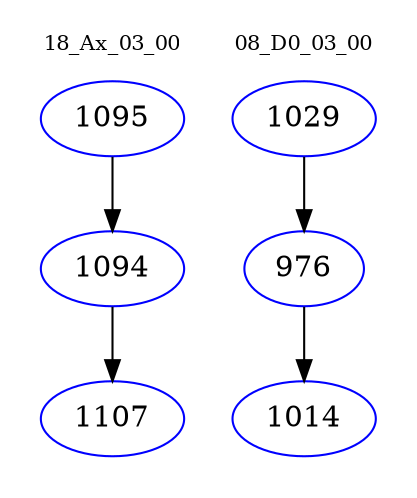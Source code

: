 digraph{
subgraph cluster_0 {
color = white
label = "18_Ax_03_00";
fontsize=10;
T0_1095 [label="1095", color="blue"]
T0_1095 -> T0_1094 [color="black"]
T0_1094 [label="1094", color="blue"]
T0_1094 -> T0_1107 [color="black"]
T0_1107 [label="1107", color="blue"]
}
subgraph cluster_1 {
color = white
label = "08_D0_03_00";
fontsize=10;
T1_1029 [label="1029", color="blue"]
T1_1029 -> T1_976 [color="black"]
T1_976 [label="976", color="blue"]
T1_976 -> T1_1014 [color="black"]
T1_1014 [label="1014", color="blue"]
}
}
